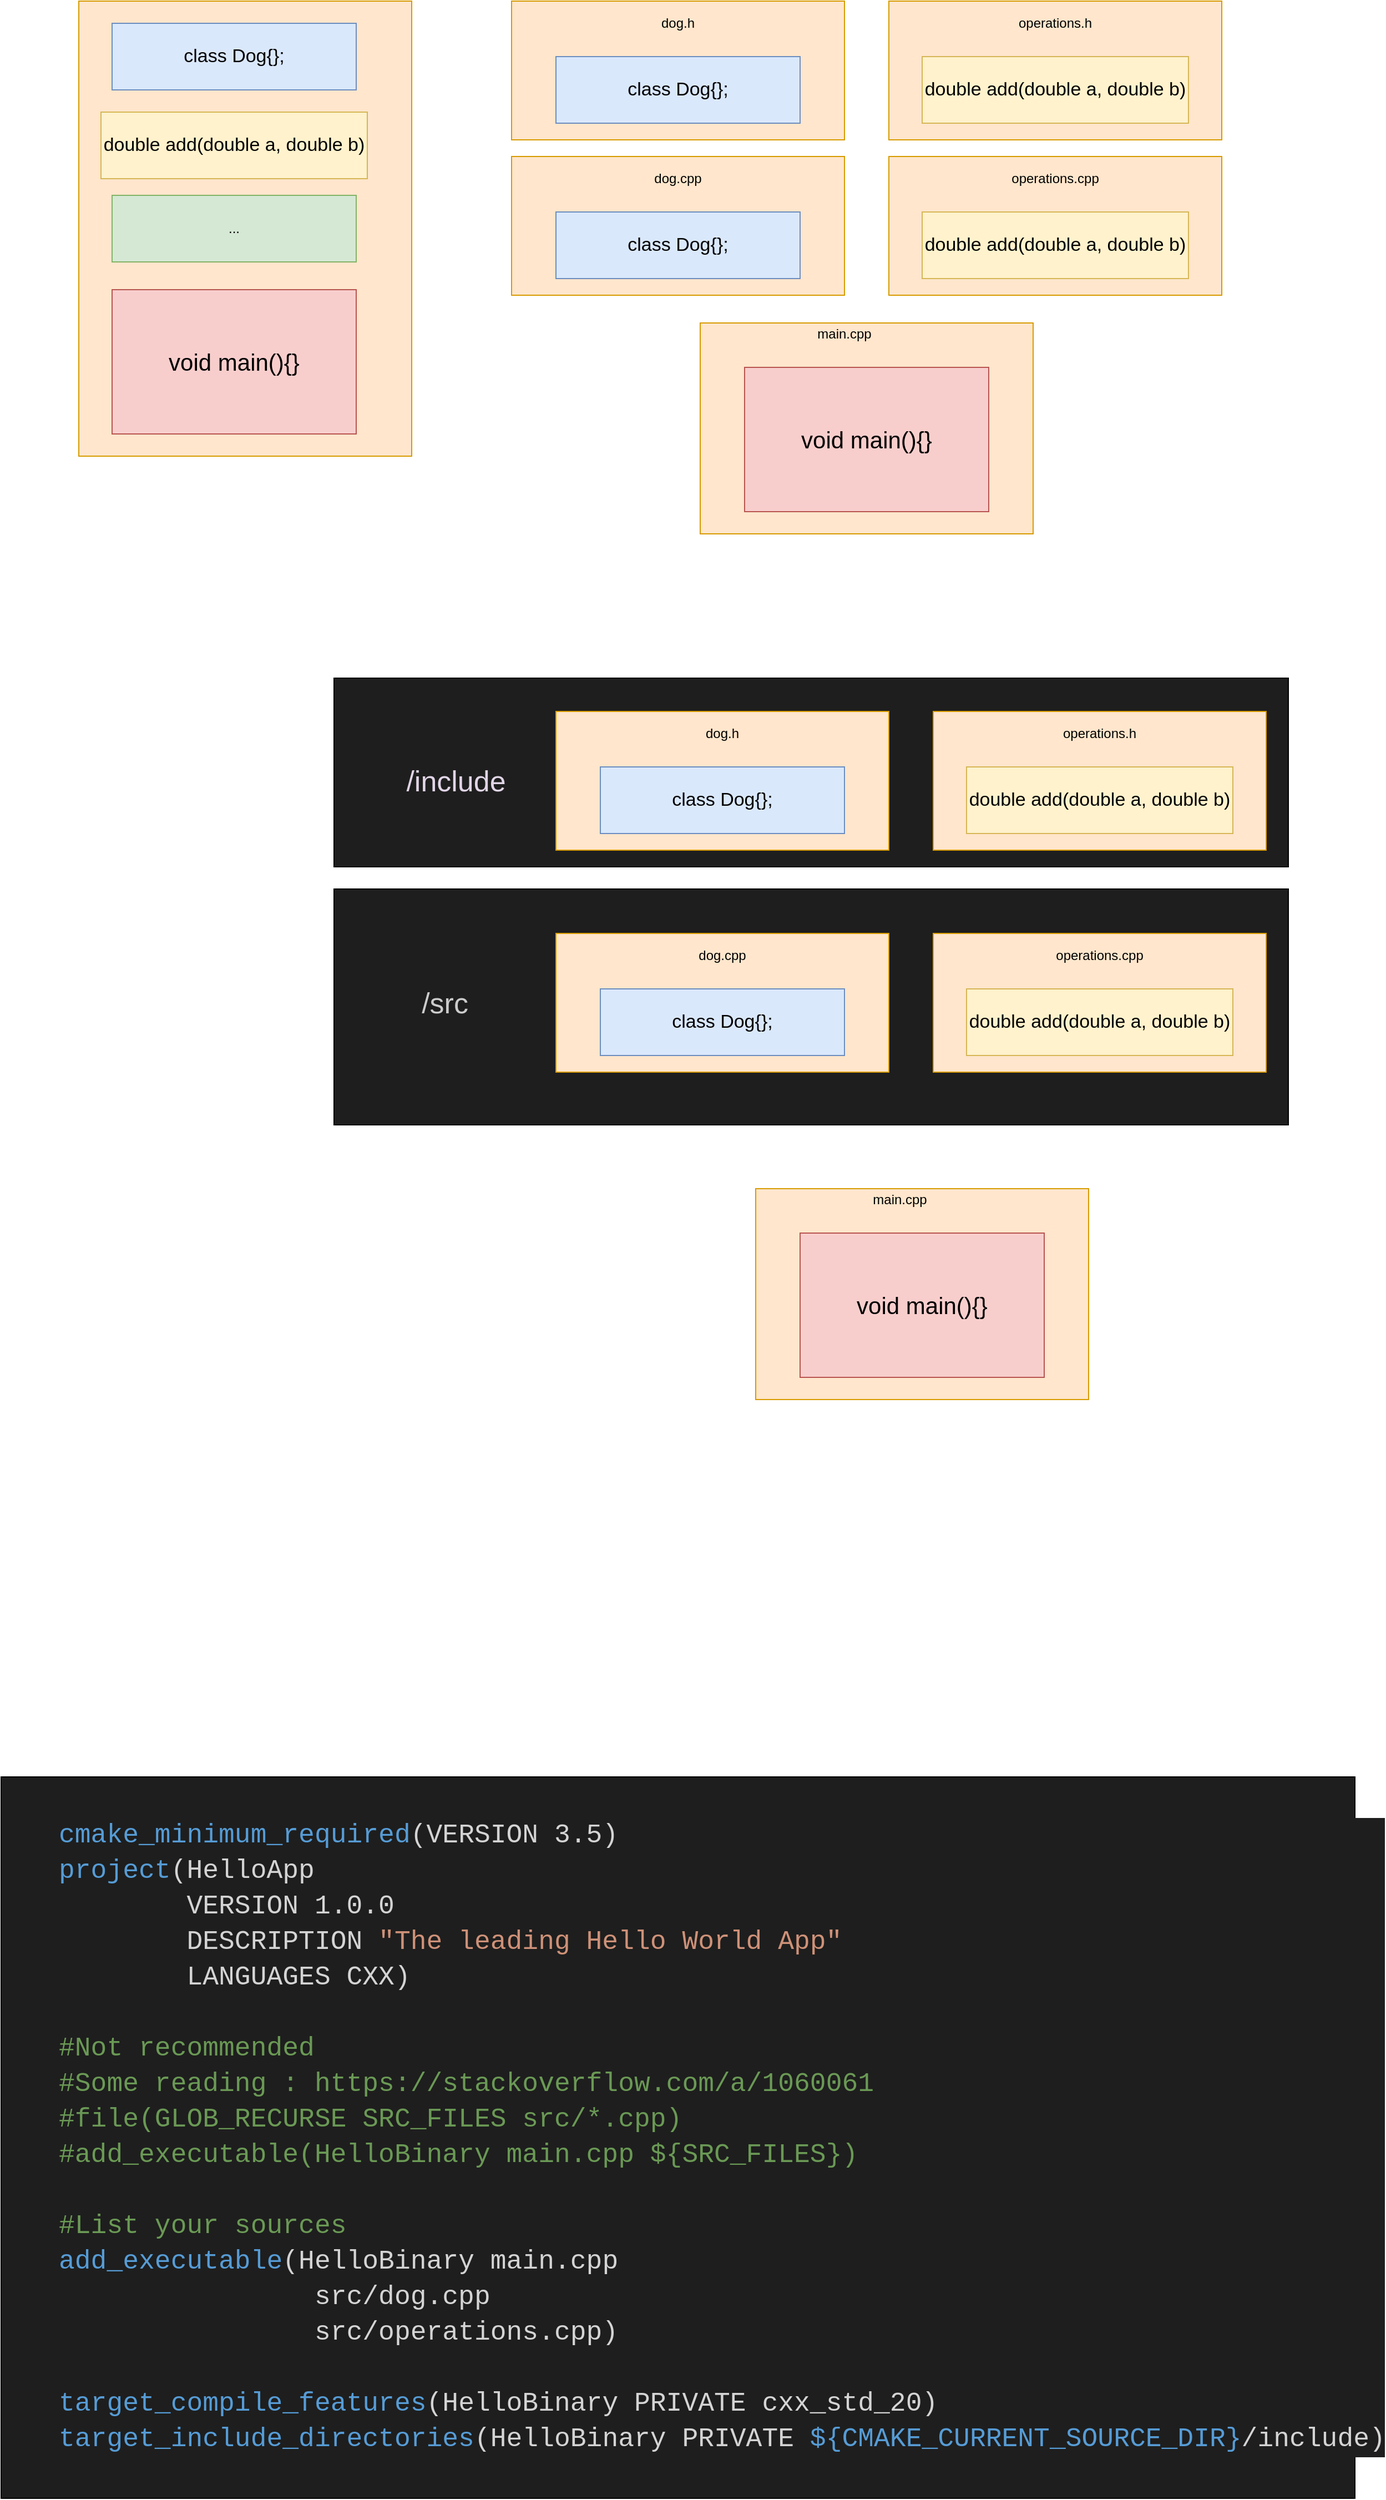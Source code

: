<mxfile version="14.4.9" type="github">
  <diagram id="X-aBT6iO_DcQqcGjDoYc" name="Page-1">
    <mxGraphModel dx="1490" dy="609" grid="1" gridSize="10" guides="1" tooltips="1" connect="1" arrows="1" fold="1" page="1" pageScale="1" pageWidth="1654" pageHeight="2336" math="0" shadow="0">
      <root>
        <mxCell id="0" />
        <mxCell id="1" parent="0" />
        <mxCell id="4kJFu-Nbu05ohsKrN8TI-42" value="" style="rounded=0;whiteSpace=wrap;html=1;fillColor=#1e1e1e;" vertex="1" parent="1">
          <mxGeometry x="560" y="1170" width="860" height="212.5" as="geometry" />
        </mxCell>
        <mxCell id="4kJFu-Nbu05ohsKrN8TI-41" value="" style="rounded=0;whiteSpace=wrap;html=1;fillColor=#1e1e1e;" vertex="1" parent="1">
          <mxGeometry x="560" y="980" width="860" height="170" as="geometry" />
        </mxCell>
        <mxCell id="4kJFu-Nbu05ohsKrN8TI-25" value="" style="rounded=0;whiteSpace=wrap;html=1;fillColor=#1e1e1e;" vertex="1" parent="1">
          <mxGeometry x="260" y="1970" width="1220" height="650" as="geometry" />
        </mxCell>
        <mxCell id="4kJFu-Nbu05ohsKrN8TI-20" value="" style="rounded=0;whiteSpace=wrap;html=1;fillColor=#ffe6cc;strokeColor=#d79b00;" vertex="1" parent="1">
          <mxGeometry x="1060" y="370" width="300" height="125" as="geometry" />
        </mxCell>
        <mxCell id="4kJFu-Nbu05ohsKrN8TI-12" value="" style="rounded=0;whiteSpace=wrap;html=1;fillColor=#ffe6cc;strokeColor=#d79b00;" vertex="1" parent="1">
          <mxGeometry x="720" y="510" width="300" height="125" as="geometry" />
        </mxCell>
        <mxCell id="4kJFu-Nbu05ohsKrN8TI-1" value="" style="rounded=0;whiteSpace=wrap;html=1;fillColor=#ffe6cc;strokeColor=#d79b00;" vertex="1" parent="1">
          <mxGeometry x="330" y="370" width="300" height="410" as="geometry" />
        </mxCell>
        <mxCell id="4kJFu-Nbu05ohsKrN8TI-2" value="&lt;font style=&quot;font-size: 17px&quot;&gt;class Dog{};&lt;/font&gt;" style="rounded=0;whiteSpace=wrap;html=1;fillColor=#dae8fc;strokeColor=#6c8ebf;" vertex="1" parent="1">
          <mxGeometry x="360" y="390" width="220" height="60" as="geometry" />
        </mxCell>
        <mxCell id="4kJFu-Nbu05ohsKrN8TI-3" value="&lt;font style=&quot;font-size: 17px&quot;&gt;double add(double a, double b)&lt;/font&gt;" style="rounded=0;whiteSpace=wrap;html=1;fillColor=#fff2cc;strokeColor=#d6b656;" vertex="1" parent="1">
          <mxGeometry x="350" y="470" width="240" height="60" as="geometry" />
        </mxCell>
        <mxCell id="4kJFu-Nbu05ohsKrN8TI-4" value="..." style="rounded=0;whiteSpace=wrap;html=1;fillColor=#d5e8d4;strokeColor=#82b366;" vertex="1" parent="1">
          <mxGeometry x="360" y="545" width="220" height="60" as="geometry" />
        </mxCell>
        <mxCell id="4kJFu-Nbu05ohsKrN8TI-5" value="&lt;font style=&quot;font-size: 21px&quot;&gt;void main(){}&lt;/font&gt;" style="rounded=0;whiteSpace=wrap;html=1;fillColor=#f8cecc;strokeColor=#b85450;" vertex="1" parent="1">
          <mxGeometry x="360" y="630" width="220" height="130" as="geometry" />
        </mxCell>
        <mxCell id="4kJFu-Nbu05ohsKrN8TI-6" value="" style="rounded=0;whiteSpace=wrap;html=1;fillColor=#ffe6cc;strokeColor=#d79b00;" vertex="1" parent="1">
          <mxGeometry x="890" y="660" width="300" height="190" as="geometry" />
        </mxCell>
        <mxCell id="4kJFu-Nbu05ohsKrN8TI-7" value="&lt;font style=&quot;font-size: 17px&quot;&gt;class Dog{};&lt;/font&gt;" style="rounded=0;whiteSpace=wrap;html=1;fillColor=#dae8fc;strokeColor=#6c8ebf;" vertex="1" parent="1">
          <mxGeometry x="760" y="560" width="220" height="60" as="geometry" />
        </mxCell>
        <mxCell id="4kJFu-Nbu05ohsKrN8TI-10" value="&lt;font style=&quot;font-size: 21px&quot;&gt;void main(){}&lt;/font&gt;" style="rounded=0;whiteSpace=wrap;html=1;fillColor=#f8cecc;strokeColor=#b85450;" vertex="1" parent="1">
          <mxGeometry x="930" y="700" width="220" height="130" as="geometry" />
        </mxCell>
        <mxCell id="4kJFu-Nbu05ohsKrN8TI-11" value="main.cpp" style="text;html=1;strokeColor=none;fillColor=none;align=center;verticalAlign=middle;whiteSpace=wrap;rounded=0;" vertex="1" parent="1">
          <mxGeometry x="1000" y="660" width="40" height="20" as="geometry" />
        </mxCell>
        <mxCell id="4kJFu-Nbu05ohsKrN8TI-13" value="dog.cpp" style="text;html=1;strokeColor=none;fillColor=none;align=center;verticalAlign=middle;whiteSpace=wrap;rounded=0;" vertex="1" parent="1">
          <mxGeometry x="850" y="520" width="40" height="20" as="geometry" />
        </mxCell>
        <mxCell id="4kJFu-Nbu05ohsKrN8TI-14" value="" style="rounded=0;whiteSpace=wrap;html=1;fillColor=#ffe6cc;strokeColor=#d79b00;" vertex="1" parent="1">
          <mxGeometry x="720" y="370" width="300" height="125" as="geometry" />
        </mxCell>
        <mxCell id="4kJFu-Nbu05ohsKrN8TI-8" value="&lt;font style=&quot;font-size: 17px&quot;&gt;double add(double a, double b)&lt;/font&gt;" style="rounded=0;whiteSpace=wrap;html=1;fillColor=#fff2cc;strokeColor=#d6b656;" vertex="1" parent="1">
          <mxGeometry x="1090" y="420" width="240" height="60" as="geometry" />
        </mxCell>
        <mxCell id="4kJFu-Nbu05ohsKrN8TI-15" value="&lt;font style=&quot;font-size: 17px&quot;&gt;class Dog{};&lt;/font&gt;" style="rounded=0;whiteSpace=wrap;html=1;fillColor=#dae8fc;strokeColor=#6c8ebf;" vertex="1" parent="1">
          <mxGeometry x="760" y="420" width="220" height="60" as="geometry" />
        </mxCell>
        <mxCell id="4kJFu-Nbu05ohsKrN8TI-16" value="dog.h" style="text;html=1;strokeColor=none;fillColor=none;align=center;verticalAlign=middle;whiteSpace=wrap;rounded=0;" vertex="1" parent="1">
          <mxGeometry x="850" y="380" width="40" height="20" as="geometry" />
        </mxCell>
        <mxCell id="4kJFu-Nbu05ohsKrN8TI-17" value="" style="rounded=0;whiteSpace=wrap;html=1;fillColor=#ffe6cc;strokeColor=#d79b00;" vertex="1" parent="1">
          <mxGeometry x="1060" y="510" width="300" height="125" as="geometry" />
        </mxCell>
        <mxCell id="4kJFu-Nbu05ohsKrN8TI-19" value="operations.cpp" style="text;html=1;strokeColor=none;fillColor=none;align=center;verticalAlign=middle;whiteSpace=wrap;rounded=0;" vertex="1" parent="1">
          <mxGeometry x="1190" y="520" width="40" height="20" as="geometry" />
        </mxCell>
        <mxCell id="4kJFu-Nbu05ohsKrN8TI-22" value="operations.h" style="text;html=1;strokeColor=none;fillColor=none;align=center;verticalAlign=middle;whiteSpace=wrap;rounded=0;" vertex="1" parent="1">
          <mxGeometry x="1190" y="380" width="40" height="20" as="geometry" />
        </mxCell>
        <mxCell id="4kJFu-Nbu05ohsKrN8TI-23" value="&lt;font style=&quot;font-size: 17px&quot;&gt;double add(double a, double b)&lt;/font&gt;" style="rounded=0;whiteSpace=wrap;html=1;fillColor=#fff2cc;strokeColor=#d6b656;" vertex="1" parent="1">
          <mxGeometry x="1090" y="560" width="240" height="60" as="geometry" />
        </mxCell>
        <mxCell id="4kJFu-Nbu05ohsKrN8TI-24" value="&lt;div style=&quot;color: rgb(212, 212, 212); background-color: rgb(30, 30, 30); font-family: &amp;quot;consolas&amp;quot;, &amp;quot;courier new&amp;quot;, monospace; font-weight: normal; font-size: 24px; line-height: 32px;&quot;&gt;&lt;div&gt;&lt;span style=&quot;color: #569cd6&quot;&gt;cmake_minimum_required&lt;/span&gt;&lt;span style=&quot;color: #d4d4d4&quot;&gt;(VERSION&amp;nbsp;3.5)&lt;/span&gt;&lt;/div&gt;&lt;div&gt;&lt;span style=&quot;color: #569cd6&quot;&gt;project&lt;/span&gt;&lt;span style=&quot;color: #d4d4d4&quot;&gt;(HelloApp&lt;/span&gt;&lt;/div&gt;&lt;div&gt;&lt;span style=&quot;color: #d4d4d4&quot;&gt;&amp;nbsp;&amp;nbsp;&amp;nbsp;&amp;nbsp;&amp;nbsp;&amp;nbsp;&amp;nbsp;&amp;nbsp;VERSION&amp;nbsp;1.0.0&lt;/span&gt;&lt;/div&gt;&lt;div&gt;&lt;span style=&quot;color: #d4d4d4&quot;&gt;&amp;nbsp;&amp;nbsp;&amp;nbsp;&amp;nbsp;&amp;nbsp;&amp;nbsp;&amp;nbsp;&amp;nbsp;DESCRIPTION&amp;nbsp;&lt;/span&gt;&lt;span style=&quot;color: #ce9178&quot;&gt;&quot;The&amp;nbsp;leading&amp;nbsp;Hello&amp;nbsp;World&amp;nbsp;App&quot;&lt;/span&gt;&lt;/div&gt;&lt;div&gt;&lt;span style=&quot;color: #d4d4d4&quot;&gt;&amp;nbsp;&amp;nbsp;&amp;nbsp;&amp;nbsp;&amp;nbsp;&amp;nbsp;&amp;nbsp;&amp;nbsp;LANGUAGES&amp;nbsp;CXX)&amp;nbsp;&amp;nbsp;&lt;/span&gt;&lt;/div&gt;&lt;br&gt;&lt;div&gt;&lt;span style=&quot;color: #6a9955&quot;&gt;#Not&amp;nbsp;recommended&lt;/span&gt;&lt;/div&gt;&lt;div&gt;&lt;span style=&quot;color: #6a9955&quot;&gt;#Some&amp;nbsp;reading&amp;nbsp;:&amp;nbsp;https://stackoverflow.com/a/1060061&lt;/span&gt;&lt;/div&gt;&lt;div&gt;&lt;span style=&quot;color: #6a9955&quot;&gt;#file(GLOB_RECURSE&amp;nbsp;SRC_FILES&amp;nbsp;src/*.cpp)&lt;/span&gt;&lt;/div&gt;&lt;div&gt;&lt;span style=&quot;color: #6a9955&quot;&gt;#add_executable(HelloBinary&amp;nbsp;main.cpp&amp;nbsp;${SRC_FILES})&lt;/span&gt;&lt;/div&gt;&lt;br&gt;&lt;div&gt;&lt;span style=&quot;color: #6a9955&quot;&gt;#List&amp;nbsp;your&amp;nbsp;sources&lt;/span&gt;&lt;/div&gt;&lt;div&gt;&lt;span style=&quot;color: #569cd6&quot;&gt;add_executable&lt;/span&gt;&lt;span style=&quot;color: #d4d4d4&quot;&gt;(HelloBinary&amp;nbsp;main.cpp&lt;/span&gt;&lt;/div&gt;&lt;div&gt;&lt;span style=&quot;color: #d4d4d4&quot;&gt;&amp;nbsp;&amp;nbsp;&amp;nbsp;&amp;nbsp;&amp;nbsp;&amp;nbsp;&amp;nbsp;&amp;nbsp;&amp;nbsp;&amp;nbsp;&amp;nbsp;&amp;nbsp;&amp;nbsp;&amp;nbsp;&amp;nbsp;&amp;nbsp;src/dog.cpp&lt;/span&gt;&lt;/div&gt;&lt;div&gt;&lt;span style=&quot;color: #d4d4d4&quot;&gt;&amp;nbsp;&amp;nbsp;&amp;nbsp;&amp;nbsp;&amp;nbsp;&amp;nbsp;&amp;nbsp;&amp;nbsp;&amp;nbsp;&amp;nbsp;&amp;nbsp;&amp;nbsp;&amp;nbsp;&amp;nbsp;&amp;nbsp;&amp;nbsp;src/operations.cpp)&amp;nbsp;&amp;nbsp;&lt;/span&gt;&lt;/div&gt;&lt;br&gt;&lt;div&gt;&lt;span style=&quot;color: #569cd6&quot;&gt;target_compile_features&lt;/span&gt;&lt;span style=&quot;color: #d4d4d4&quot;&gt;(HelloBinary&amp;nbsp;PRIVATE&amp;nbsp;cxx_std_20)&lt;/span&gt;&lt;/div&gt;&lt;div&gt;&lt;span style=&quot;color: #569cd6&quot;&gt;target_include_directories&lt;/span&gt;&lt;span style=&quot;color: #d4d4d4&quot;&gt;(HelloBinary&amp;nbsp;PRIVATE&amp;nbsp;&lt;/span&gt;&lt;span style=&quot;color: #569cd6&quot;&gt;${CMAKE_CURRENT_SOURCE_DIR}&lt;/span&gt;&lt;span style=&quot;color: #d4d4d4&quot;&gt;/include)&lt;/span&gt;&lt;/div&gt;&lt;/div&gt;" style="text;whiteSpace=wrap;html=1;" vertex="1" parent="1">
          <mxGeometry x="310" y="2000" width="280" height="498" as="geometry" />
        </mxCell>
        <mxCell id="4kJFu-Nbu05ohsKrN8TI-26" value="" style="rounded=0;whiteSpace=wrap;html=1;fillColor=#ffe6cc;strokeColor=#d79b00;" vertex="1" parent="1">
          <mxGeometry x="1100" y="1010" width="300" height="125" as="geometry" />
        </mxCell>
        <mxCell id="4kJFu-Nbu05ohsKrN8TI-27" value="" style="rounded=0;whiteSpace=wrap;html=1;fillColor=#ffe6cc;strokeColor=#d79b00;" vertex="1" parent="1">
          <mxGeometry x="760" y="1210" width="300" height="125" as="geometry" />
        </mxCell>
        <mxCell id="4kJFu-Nbu05ohsKrN8TI-28" value="" style="rounded=0;whiteSpace=wrap;html=1;fillColor=#ffe6cc;strokeColor=#d79b00;" vertex="1" parent="1">
          <mxGeometry x="940" y="1440" width="300" height="190" as="geometry" />
        </mxCell>
        <mxCell id="4kJFu-Nbu05ohsKrN8TI-29" value="&lt;font style=&quot;font-size: 17px&quot;&gt;class Dog{};&lt;/font&gt;" style="rounded=0;whiteSpace=wrap;html=1;fillColor=#dae8fc;strokeColor=#6c8ebf;" vertex="1" parent="1">
          <mxGeometry x="800" y="1260" width="220" height="60" as="geometry" />
        </mxCell>
        <mxCell id="4kJFu-Nbu05ohsKrN8TI-30" value="&lt;font style=&quot;font-size: 21px&quot;&gt;void main(){}&lt;/font&gt;" style="rounded=0;whiteSpace=wrap;html=1;fillColor=#f8cecc;strokeColor=#b85450;" vertex="1" parent="1">
          <mxGeometry x="980" y="1480" width="220" height="130" as="geometry" />
        </mxCell>
        <mxCell id="4kJFu-Nbu05ohsKrN8TI-31" value="main.cpp" style="text;html=1;strokeColor=none;fillColor=none;align=center;verticalAlign=middle;whiteSpace=wrap;rounded=0;" vertex="1" parent="1">
          <mxGeometry x="1050" y="1440" width="40" height="20" as="geometry" />
        </mxCell>
        <mxCell id="4kJFu-Nbu05ohsKrN8TI-32" value="dog.cpp" style="text;html=1;strokeColor=none;fillColor=none;align=center;verticalAlign=middle;whiteSpace=wrap;rounded=0;" vertex="1" parent="1">
          <mxGeometry x="890" y="1220" width="40" height="20" as="geometry" />
        </mxCell>
        <mxCell id="4kJFu-Nbu05ohsKrN8TI-33" value="" style="rounded=0;whiteSpace=wrap;html=1;fillColor=#ffe6cc;strokeColor=#d79b00;" vertex="1" parent="1">
          <mxGeometry x="760" y="1010" width="300" height="125" as="geometry" />
        </mxCell>
        <mxCell id="4kJFu-Nbu05ohsKrN8TI-34" value="&lt;font style=&quot;font-size: 17px&quot;&gt;double add(double a, double b)&lt;/font&gt;" style="rounded=0;whiteSpace=wrap;html=1;fillColor=#fff2cc;strokeColor=#d6b656;" vertex="1" parent="1">
          <mxGeometry x="1130" y="1060" width="240" height="60" as="geometry" />
        </mxCell>
        <mxCell id="4kJFu-Nbu05ohsKrN8TI-35" value="&lt;font style=&quot;font-size: 17px&quot;&gt;class Dog{};&lt;/font&gt;" style="rounded=0;whiteSpace=wrap;html=1;fillColor=#dae8fc;strokeColor=#6c8ebf;" vertex="1" parent="1">
          <mxGeometry x="800" y="1060" width="220" height="60" as="geometry" />
        </mxCell>
        <mxCell id="4kJFu-Nbu05ohsKrN8TI-36" value="dog.h" style="text;html=1;strokeColor=none;fillColor=none;align=center;verticalAlign=middle;whiteSpace=wrap;rounded=0;" vertex="1" parent="1">
          <mxGeometry x="890" y="1020" width="40" height="20" as="geometry" />
        </mxCell>
        <mxCell id="4kJFu-Nbu05ohsKrN8TI-37" value="" style="rounded=0;whiteSpace=wrap;html=1;fillColor=#ffe6cc;strokeColor=#d79b00;" vertex="1" parent="1">
          <mxGeometry x="1100" y="1210" width="300" height="125" as="geometry" />
        </mxCell>
        <mxCell id="4kJFu-Nbu05ohsKrN8TI-38" value="operations.cpp" style="text;html=1;strokeColor=none;fillColor=none;align=center;verticalAlign=middle;whiteSpace=wrap;rounded=0;" vertex="1" parent="1">
          <mxGeometry x="1230" y="1220" width="40" height="20" as="geometry" />
        </mxCell>
        <mxCell id="4kJFu-Nbu05ohsKrN8TI-39" value="operations.h" style="text;html=1;strokeColor=none;fillColor=none;align=center;verticalAlign=middle;whiteSpace=wrap;rounded=0;" vertex="1" parent="1">
          <mxGeometry x="1230" y="1020" width="40" height="20" as="geometry" />
        </mxCell>
        <mxCell id="4kJFu-Nbu05ohsKrN8TI-40" value="&lt;font style=&quot;font-size: 17px&quot;&gt;double add(double a, double b)&lt;/font&gt;" style="rounded=0;whiteSpace=wrap;html=1;fillColor=#fff2cc;strokeColor=#d6b656;" vertex="1" parent="1">
          <mxGeometry x="1130" y="1260" width="240" height="60" as="geometry" />
        </mxCell>
        <mxCell id="4kJFu-Nbu05ohsKrN8TI-43" value="&lt;font style=&quot;font-size: 26px&quot; color=&quot;#E1D5E7&quot;&gt;/include&lt;/font&gt;" style="text;html=1;strokeColor=none;fillColor=none;align=center;verticalAlign=middle;whiteSpace=wrap;rounded=0;" vertex="1" parent="1">
          <mxGeometry x="650" y="1062.5" width="40" height="20" as="geometry" />
        </mxCell>
        <mxCell id="4kJFu-Nbu05ohsKrN8TI-44" value="&lt;div style=&quot;font-size: 26px&quot;&gt;&lt;font style=&quot;font-size: 26px&quot; color=&quot;#CCCCCC&quot;&gt;/src&lt;/font&gt;&lt;/div&gt;" style="text;html=1;strokeColor=none;fillColor=none;align=center;verticalAlign=middle;whiteSpace=wrap;rounded=0;" vertex="1" parent="1">
          <mxGeometry x="640" y="1262.5" width="40" height="20" as="geometry" />
        </mxCell>
      </root>
    </mxGraphModel>
  </diagram>
</mxfile>
